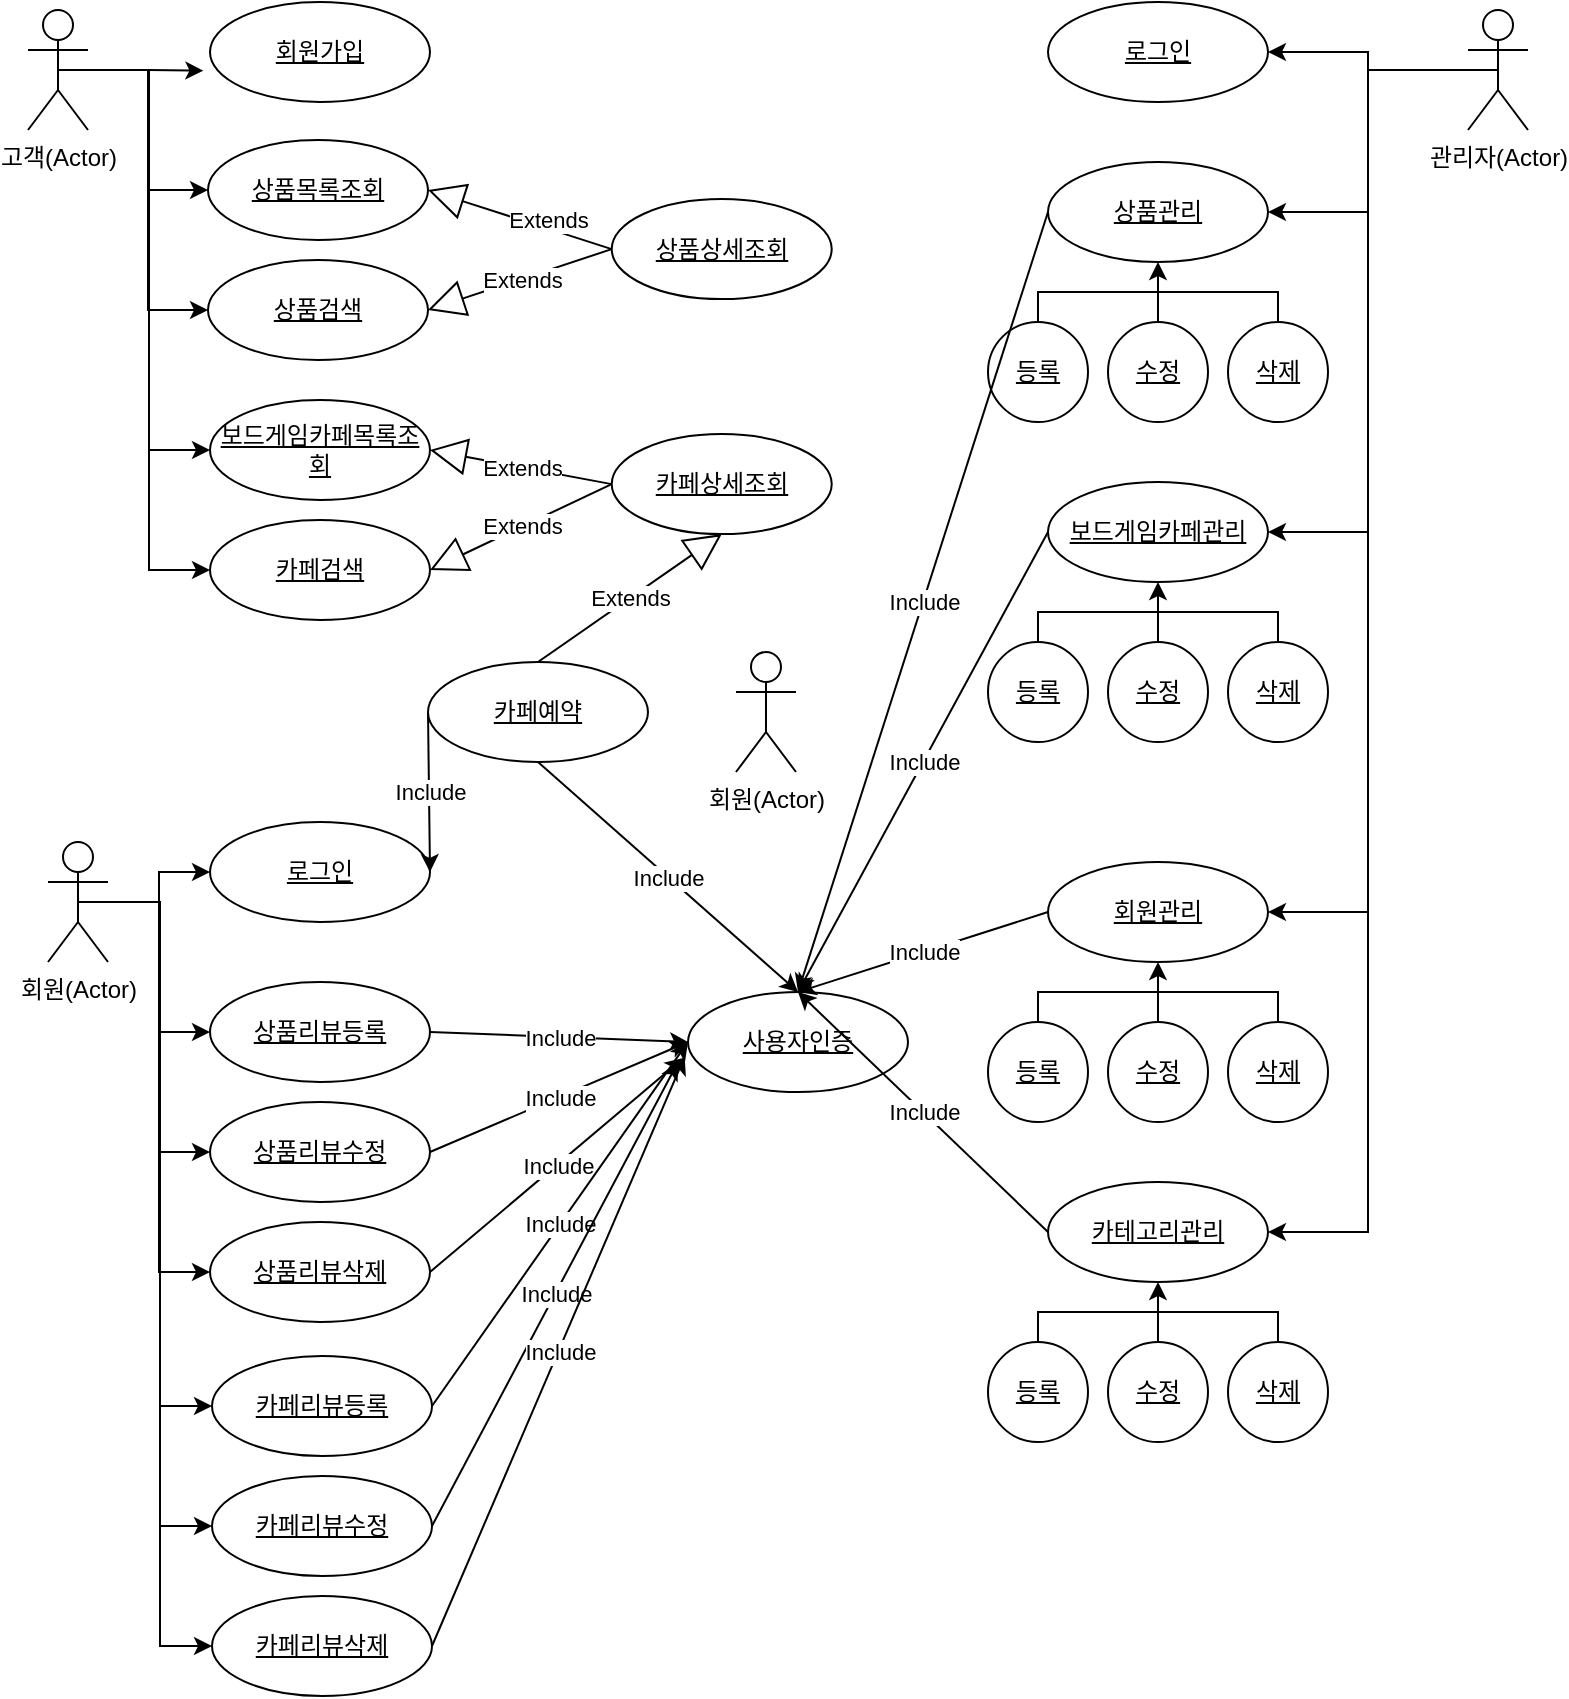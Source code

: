 <mxfile version="24.8.6">
  <diagram name="페이지-1" id="VVbw2WfJ0aFX1gO4keyk">
    <mxGraphModel dx="1010" dy="918" grid="1" gridSize="10" guides="1" tooltips="1" connect="1" arrows="1" fold="1" page="1" pageScale="1" pageWidth="827" pageHeight="1169" math="0" shadow="0">
      <root>
        <mxCell id="0" />
        <mxCell id="1" parent="0" />
        <mxCell id="hwBg_N_OCi77G2AoRcbN-81" style="edgeStyle=orthogonalEdgeStyle;rounded=0;orthogonalLoop=1;jettySize=auto;html=1;exitX=0.5;exitY=0.5;exitDx=0;exitDy=0;exitPerimeter=0;entryX=0;entryY=0.5;entryDx=0;entryDy=0;" edge="1" parent="1" source="hwBg_N_OCi77G2AoRcbN-1" target="hwBg_N_OCi77G2AoRcbN-4">
          <mxGeometry relative="1" as="geometry" />
        </mxCell>
        <mxCell id="hwBg_N_OCi77G2AoRcbN-82" style="edgeStyle=orthogonalEdgeStyle;rounded=0;orthogonalLoop=1;jettySize=auto;html=1;exitX=0.5;exitY=0.5;exitDx=0;exitDy=0;exitPerimeter=0;entryX=0;entryY=0.5;entryDx=0;entryDy=0;" edge="1" parent="1" source="hwBg_N_OCi77G2AoRcbN-1" target="hwBg_N_OCi77G2AoRcbN-7">
          <mxGeometry relative="1" as="geometry" />
        </mxCell>
        <mxCell id="hwBg_N_OCi77G2AoRcbN-83" style="edgeStyle=orthogonalEdgeStyle;rounded=0;orthogonalLoop=1;jettySize=auto;html=1;exitX=0.5;exitY=0.5;exitDx=0;exitDy=0;exitPerimeter=0;entryX=0;entryY=0.5;entryDx=0;entryDy=0;" edge="1" parent="1" source="hwBg_N_OCi77G2AoRcbN-1" target="hwBg_N_OCi77G2AoRcbN-15">
          <mxGeometry relative="1" as="geometry" />
        </mxCell>
        <mxCell id="hwBg_N_OCi77G2AoRcbN-84" style="edgeStyle=orthogonalEdgeStyle;rounded=0;orthogonalLoop=1;jettySize=auto;html=1;exitX=0.5;exitY=0.5;exitDx=0;exitDy=0;exitPerimeter=0;entryX=0;entryY=0.5;entryDx=0;entryDy=0;" edge="1" parent="1" source="hwBg_N_OCi77G2AoRcbN-1" target="hwBg_N_OCi77G2AoRcbN-14">
          <mxGeometry relative="1" as="geometry" />
        </mxCell>
        <mxCell id="hwBg_N_OCi77G2AoRcbN-1" value="고객(Actor)&lt;div&gt;&lt;br&gt;&lt;/div&gt;" style="shape=umlActor;verticalLabelPosition=bottom;verticalAlign=top;html=1;" vertex="1" parent="1">
          <mxGeometry x="30" y="44" width="30" height="60" as="geometry" />
        </mxCell>
        <mxCell id="hwBg_N_OCi77G2AoRcbN-93" style="edgeStyle=orthogonalEdgeStyle;rounded=0;orthogonalLoop=1;jettySize=auto;html=1;exitX=0.5;exitY=0.5;exitDx=0;exitDy=0;exitPerimeter=0;entryX=0;entryY=0.5;entryDx=0;entryDy=0;" edge="1" parent="1" source="hwBg_N_OCi77G2AoRcbN-2" target="hwBg_N_OCi77G2AoRcbN-8">
          <mxGeometry relative="1" as="geometry" />
        </mxCell>
        <mxCell id="hwBg_N_OCi77G2AoRcbN-94" style="edgeStyle=orthogonalEdgeStyle;rounded=0;orthogonalLoop=1;jettySize=auto;html=1;exitX=0.5;exitY=0.5;exitDx=0;exitDy=0;exitPerimeter=0;entryX=0;entryY=0.5;entryDx=0;entryDy=0;" edge="1" parent="1" source="hwBg_N_OCi77G2AoRcbN-2" target="hwBg_N_OCi77G2AoRcbN-9">
          <mxGeometry relative="1" as="geometry" />
        </mxCell>
        <mxCell id="hwBg_N_OCi77G2AoRcbN-95" style="edgeStyle=orthogonalEdgeStyle;rounded=0;orthogonalLoop=1;jettySize=auto;html=1;exitX=0.5;exitY=0.5;exitDx=0;exitDy=0;exitPerimeter=0;entryX=0;entryY=0.5;entryDx=0;entryDy=0;" edge="1" parent="1" source="hwBg_N_OCi77G2AoRcbN-2" target="hwBg_N_OCi77G2AoRcbN-10">
          <mxGeometry relative="1" as="geometry" />
        </mxCell>
        <mxCell id="hwBg_N_OCi77G2AoRcbN-96" style="edgeStyle=orthogonalEdgeStyle;rounded=0;orthogonalLoop=1;jettySize=auto;html=1;exitX=0.5;exitY=0.5;exitDx=0;exitDy=0;exitPerimeter=0;entryX=0;entryY=0.5;entryDx=0;entryDy=0;" edge="1" parent="1" source="hwBg_N_OCi77G2AoRcbN-2" target="hwBg_N_OCi77G2AoRcbN-12">
          <mxGeometry relative="1" as="geometry" />
        </mxCell>
        <mxCell id="hwBg_N_OCi77G2AoRcbN-97" style="edgeStyle=orthogonalEdgeStyle;rounded=0;orthogonalLoop=1;jettySize=auto;html=1;exitX=0.5;exitY=0.5;exitDx=0;exitDy=0;exitPerimeter=0;entryX=0;entryY=0.5;entryDx=0;entryDy=0;" edge="1" parent="1" source="hwBg_N_OCi77G2AoRcbN-2" target="hwBg_N_OCi77G2AoRcbN-18">
          <mxGeometry relative="1" as="geometry" />
        </mxCell>
        <mxCell id="hwBg_N_OCi77G2AoRcbN-98" style="edgeStyle=orthogonalEdgeStyle;rounded=0;orthogonalLoop=1;jettySize=auto;html=1;exitX=0.5;exitY=0.5;exitDx=0;exitDy=0;exitPerimeter=0;entryX=0;entryY=0.5;entryDx=0;entryDy=0;" edge="1" parent="1" source="hwBg_N_OCi77G2AoRcbN-2" target="hwBg_N_OCi77G2AoRcbN-19">
          <mxGeometry relative="1" as="geometry" />
        </mxCell>
        <mxCell id="hwBg_N_OCi77G2AoRcbN-99" style="edgeStyle=orthogonalEdgeStyle;rounded=0;orthogonalLoop=1;jettySize=auto;html=1;exitX=0.5;exitY=0.5;exitDx=0;exitDy=0;exitPerimeter=0;entryX=0;entryY=0.5;entryDx=0;entryDy=0;" edge="1" parent="1" source="hwBg_N_OCi77G2AoRcbN-2" target="hwBg_N_OCi77G2AoRcbN-20">
          <mxGeometry relative="1" as="geometry" />
        </mxCell>
        <mxCell id="hwBg_N_OCi77G2AoRcbN-2" value="회원(Actor)" style="shape=umlActor;verticalLabelPosition=bottom;verticalAlign=top;html=1;" vertex="1" parent="1">
          <mxGeometry x="40" y="460" width="30" height="60" as="geometry" />
        </mxCell>
        <mxCell id="hwBg_N_OCi77G2AoRcbN-4" value="상품목록조회" style="ellipse;whiteSpace=wrap;html=1;align=center;fontStyle=4;" vertex="1" parent="1">
          <mxGeometry x="120" y="109" width="110" height="50" as="geometry" />
        </mxCell>
        <mxCell id="hwBg_N_OCi77G2AoRcbN-7" value="상품검색" style="ellipse;whiteSpace=wrap;html=1;align=center;fontStyle=4;" vertex="1" parent="1">
          <mxGeometry x="120" y="169" width="110" height="50" as="geometry" />
        </mxCell>
        <mxCell id="hwBg_N_OCi77G2AoRcbN-8" value="로그인" style="ellipse;whiteSpace=wrap;html=1;align=center;fontStyle=4;" vertex="1" parent="1">
          <mxGeometry x="121" y="450" width="110" height="50" as="geometry" />
        </mxCell>
        <mxCell id="hwBg_N_OCi77G2AoRcbN-9" value="상품리뷰등록" style="ellipse;whiteSpace=wrap;html=1;align=center;fontStyle=4;" vertex="1" parent="1">
          <mxGeometry x="121" y="530" width="110" height="50" as="geometry" />
        </mxCell>
        <mxCell id="hwBg_N_OCi77G2AoRcbN-10" value="상품리뷰수정" style="ellipse;whiteSpace=wrap;html=1;align=center;fontStyle=4;" vertex="1" parent="1">
          <mxGeometry x="121" y="590" width="110" height="50" as="geometry" />
        </mxCell>
        <mxCell id="hwBg_N_OCi77G2AoRcbN-12" value="상품리뷰삭제" style="ellipse;whiteSpace=wrap;html=1;align=center;fontStyle=4;" vertex="1" parent="1">
          <mxGeometry x="121" y="650" width="110" height="50" as="geometry" />
        </mxCell>
        <mxCell id="hwBg_N_OCi77G2AoRcbN-13" value="상품관리" style="ellipse;whiteSpace=wrap;html=1;align=center;fontStyle=4;" vertex="1" parent="1">
          <mxGeometry x="540" y="120" width="110" height="50" as="geometry" />
        </mxCell>
        <mxCell id="hwBg_N_OCi77G2AoRcbN-14" value="카페검색" style="ellipse;whiteSpace=wrap;html=1;align=center;fontStyle=4;" vertex="1" parent="1">
          <mxGeometry x="121" y="299" width="110" height="50" as="geometry" />
        </mxCell>
        <mxCell id="hwBg_N_OCi77G2AoRcbN-15" value="보드게임카페목록조회" style="ellipse;whiteSpace=wrap;html=1;align=center;fontStyle=4;" vertex="1" parent="1">
          <mxGeometry x="121" y="239" width="110" height="50" as="geometry" />
        </mxCell>
        <mxCell id="hwBg_N_OCi77G2AoRcbN-16" value="사용자인증" style="ellipse;whiteSpace=wrap;html=1;align=center;fontStyle=4;" vertex="1" parent="1">
          <mxGeometry x="360" y="535" width="110" height="50" as="geometry" />
        </mxCell>
        <mxCell id="hwBg_N_OCi77G2AoRcbN-17" value="카페상세조회" style="ellipse;whiteSpace=wrap;html=1;align=center;fontStyle=4;" vertex="1" parent="1">
          <mxGeometry x="321.86" y="256.06" width="110" height="50" as="geometry" />
        </mxCell>
        <mxCell id="hwBg_N_OCi77G2AoRcbN-18" value="카페리뷰등록" style="ellipse;whiteSpace=wrap;html=1;align=center;fontStyle=4;" vertex="1" parent="1">
          <mxGeometry x="122" y="717" width="110" height="50" as="geometry" />
        </mxCell>
        <mxCell id="hwBg_N_OCi77G2AoRcbN-19" value="카페리뷰수정" style="ellipse;whiteSpace=wrap;html=1;align=center;fontStyle=4;" vertex="1" parent="1">
          <mxGeometry x="122" y="777" width="110" height="50" as="geometry" />
        </mxCell>
        <mxCell id="hwBg_N_OCi77G2AoRcbN-20" value="카페리뷰삭제" style="ellipse;whiteSpace=wrap;html=1;align=center;fontStyle=4;" vertex="1" parent="1">
          <mxGeometry x="122" y="837" width="110" height="50" as="geometry" />
        </mxCell>
        <mxCell id="hwBg_N_OCi77G2AoRcbN-108" style="edgeStyle=orthogonalEdgeStyle;rounded=0;orthogonalLoop=1;jettySize=auto;html=1;exitX=0.5;exitY=0.5;exitDx=0;exitDy=0;exitPerimeter=0;entryX=1;entryY=0.5;entryDx=0;entryDy=0;" edge="1" parent="1" source="hwBg_N_OCi77G2AoRcbN-21" target="hwBg_N_OCi77G2AoRcbN-79">
          <mxGeometry relative="1" as="geometry" />
        </mxCell>
        <mxCell id="hwBg_N_OCi77G2AoRcbN-109" style="edgeStyle=orthogonalEdgeStyle;rounded=0;orthogonalLoop=1;jettySize=auto;html=1;exitX=0.5;exitY=0.5;exitDx=0;exitDy=0;exitPerimeter=0;entryX=1;entryY=0.5;entryDx=0;entryDy=0;" edge="1" parent="1" source="hwBg_N_OCi77G2AoRcbN-21" target="hwBg_N_OCi77G2AoRcbN-13">
          <mxGeometry relative="1" as="geometry" />
        </mxCell>
        <mxCell id="hwBg_N_OCi77G2AoRcbN-110" style="edgeStyle=orthogonalEdgeStyle;rounded=0;orthogonalLoop=1;jettySize=auto;html=1;exitX=0.5;exitY=0.5;exitDx=0;exitDy=0;exitPerimeter=0;entryX=1;entryY=0.5;entryDx=0;entryDy=0;" edge="1" parent="1" source="hwBg_N_OCi77G2AoRcbN-21" target="hwBg_N_OCi77G2AoRcbN-49">
          <mxGeometry relative="1" as="geometry" />
        </mxCell>
        <mxCell id="hwBg_N_OCi77G2AoRcbN-111" style="edgeStyle=orthogonalEdgeStyle;rounded=0;orthogonalLoop=1;jettySize=auto;html=1;exitX=0.5;exitY=0.5;exitDx=0;exitDy=0;exitPerimeter=0;entryX=1;entryY=0.5;entryDx=0;entryDy=0;" edge="1" parent="1" source="hwBg_N_OCi77G2AoRcbN-21" target="hwBg_N_OCi77G2AoRcbN-55">
          <mxGeometry relative="1" as="geometry" />
        </mxCell>
        <mxCell id="hwBg_N_OCi77G2AoRcbN-143" style="edgeStyle=orthogonalEdgeStyle;rounded=0;orthogonalLoop=1;jettySize=auto;html=1;exitX=0.5;exitY=0.5;exitDx=0;exitDy=0;exitPerimeter=0;entryX=1;entryY=0.5;entryDx=0;entryDy=0;" edge="1" parent="1" source="hwBg_N_OCi77G2AoRcbN-21" target="hwBg_N_OCi77G2AoRcbN-132">
          <mxGeometry relative="1" as="geometry" />
        </mxCell>
        <mxCell id="hwBg_N_OCi77G2AoRcbN-21" value="관리자(Actor)" style="shape=umlActor;verticalLabelPosition=bottom;verticalAlign=top;html=1;" vertex="1" parent="1">
          <mxGeometry x="750" y="44" width="30" height="60" as="geometry" />
        </mxCell>
        <mxCell id="hwBg_N_OCi77G2AoRcbN-22" value="상품상세조회" style="ellipse;whiteSpace=wrap;html=1;align=center;fontStyle=4;" vertex="1" parent="1">
          <mxGeometry x="321.86" y="138.56" width="110" height="50" as="geometry" />
        </mxCell>
        <mxCell id="hwBg_N_OCi77G2AoRcbN-23" value="등록" style="ellipse;whiteSpace=wrap;html=1;align=center;fontStyle=4;" vertex="1" parent="1">
          <mxGeometry x="510" y="200" width="50" height="50" as="geometry" />
        </mxCell>
        <mxCell id="hwBg_N_OCi77G2AoRcbN-41" style="edgeStyle=orthogonalEdgeStyle;rounded=0;orthogonalLoop=1;jettySize=auto;html=1;exitX=0.5;exitY=0;exitDx=0;exitDy=0;" edge="1" parent="1" source="hwBg_N_OCi77G2AoRcbN-24" target="hwBg_N_OCi77G2AoRcbN-13">
          <mxGeometry relative="1" as="geometry" />
        </mxCell>
        <mxCell id="hwBg_N_OCi77G2AoRcbN-24" value="수정" style="ellipse;whiteSpace=wrap;html=1;align=center;fontStyle=4;" vertex="1" parent="1">
          <mxGeometry x="570" y="200" width="50" height="50" as="geometry" />
        </mxCell>
        <mxCell id="hwBg_N_OCi77G2AoRcbN-26" value="삭제" style="ellipse;whiteSpace=wrap;html=1;align=center;fontStyle=4;" vertex="1" parent="1">
          <mxGeometry x="630" y="200" width="50" height="50" as="geometry" />
        </mxCell>
        <mxCell id="hwBg_N_OCi77G2AoRcbN-48" value="" style="shape=partialRectangle;whiteSpace=wrap;html=1;bottom=1;right=1;left=1;top=0;fillColor=none;routingCenterX=-0.5;rotation=-180;" vertex="1" parent="1">
          <mxGeometry x="535" y="185" width="120" height="15" as="geometry" />
        </mxCell>
        <mxCell id="hwBg_N_OCi77G2AoRcbN-49" value="회원관리" style="ellipse;whiteSpace=wrap;html=1;align=center;fontStyle=4;" vertex="1" parent="1">
          <mxGeometry x="540" y="470" width="110" height="50" as="geometry" />
        </mxCell>
        <mxCell id="hwBg_N_OCi77G2AoRcbN-50" value="등록" style="ellipse;whiteSpace=wrap;html=1;align=center;fontStyle=4;" vertex="1" parent="1">
          <mxGeometry x="510" y="550" width="50" height="50" as="geometry" />
        </mxCell>
        <mxCell id="hwBg_N_OCi77G2AoRcbN-51" style="edgeStyle=orthogonalEdgeStyle;rounded=0;orthogonalLoop=1;jettySize=auto;html=1;exitX=0.5;exitY=0;exitDx=0;exitDy=0;" edge="1" parent="1" source="hwBg_N_OCi77G2AoRcbN-52" target="hwBg_N_OCi77G2AoRcbN-49">
          <mxGeometry relative="1" as="geometry" />
        </mxCell>
        <mxCell id="hwBg_N_OCi77G2AoRcbN-52" value="수정" style="ellipse;whiteSpace=wrap;html=1;align=center;fontStyle=4;" vertex="1" parent="1">
          <mxGeometry x="570" y="550" width="50" height="50" as="geometry" />
        </mxCell>
        <mxCell id="hwBg_N_OCi77G2AoRcbN-53" value="삭제" style="ellipse;whiteSpace=wrap;html=1;align=center;fontStyle=4;" vertex="1" parent="1">
          <mxGeometry x="630" y="550" width="50" height="50" as="geometry" />
        </mxCell>
        <mxCell id="hwBg_N_OCi77G2AoRcbN-54" value="" style="shape=partialRectangle;whiteSpace=wrap;html=1;bottom=1;right=1;left=1;top=0;fillColor=none;routingCenterX=-0.5;rotation=-180;" vertex="1" parent="1">
          <mxGeometry x="535" y="535" width="120" height="15" as="geometry" />
        </mxCell>
        <mxCell id="hwBg_N_OCi77G2AoRcbN-55" value="카테고리관리" style="ellipse;whiteSpace=wrap;html=1;align=center;fontStyle=4;" vertex="1" parent="1">
          <mxGeometry x="540" y="630" width="110" height="50" as="geometry" />
        </mxCell>
        <mxCell id="hwBg_N_OCi77G2AoRcbN-56" value="등록" style="ellipse;whiteSpace=wrap;html=1;align=center;fontStyle=4;" vertex="1" parent="1">
          <mxGeometry x="510" y="710" width="50" height="50" as="geometry" />
        </mxCell>
        <mxCell id="hwBg_N_OCi77G2AoRcbN-57" style="edgeStyle=orthogonalEdgeStyle;rounded=0;orthogonalLoop=1;jettySize=auto;html=1;exitX=0.5;exitY=0;exitDx=0;exitDy=0;" edge="1" source="hwBg_N_OCi77G2AoRcbN-58" target="hwBg_N_OCi77G2AoRcbN-55" parent="1">
          <mxGeometry relative="1" as="geometry" />
        </mxCell>
        <mxCell id="hwBg_N_OCi77G2AoRcbN-58" value="수정" style="ellipse;whiteSpace=wrap;html=1;align=center;fontStyle=4;" vertex="1" parent="1">
          <mxGeometry x="570" y="710" width="50" height="50" as="geometry" />
        </mxCell>
        <mxCell id="hwBg_N_OCi77G2AoRcbN-59" value="삭제" style="ellipse;whiteSpace=wrap;html=1;align=center;fontStyle=4;" vertex="1" parent="1">
          <mxGeometry x="630" y="710" width="50" height="50" as="geometry" />
        </mxCell>
        <mxCell id="hwBg_N_OCi77G2AoRcbN-60" value="" style="shape=partialRectangle;whiteSpace=wrap;html=1;bottom=1;right=1;left=1;top=0;fillColor=none;routingCenterX=-0.5;rotation=-180;" vertex="1" parent="1">
          <mxGeometry x="535" y="695" width="120" height="15" as="geometry" />
        </mxCell>
        <mxCell id="hwBg_N_OCi77G2AoRcbN-77" value="회원가입" style="ellipse;whiteSpace=wrap;html=1;align=center;fontStyle=4;" vertex="1" parent="1">
          <mxGeometry x="121" y="40" width="110" height="50" as="geometry" />
        </mxCell>
        <mxCell id="hwBg_N_OCi77G2AoRcbN-78" value="카페예약" style="ellipse;whiteSpace=wrap;html=1;align=center;fontStyle=4;" vertex="1" parent="1">
          <mxGeometry x="230" y="370" width="110" height="50" as="geometry" />
        </mxCell>
        <mxCell id="hwBg_N_OCi77G2AoRcbN-79" value="로그인" style="ellipse;whiteSpace=wrap;html=1;align=center;fontStyle=4;" vertex="1" parent="1">
          <mxGeometry x="540" y="40" width="110" height="50" as="geometry" />
        </mxCell>
        <mxCell id="hwBg_N_OCi77G2AoRcbN-80" style="edgeStyle=orthogonalEdgeStyle;rounded=0;orthogonalLoop=1;jettySize=auto;html=1;exitX=0.5;exitY=0.5;exitDx=0;exitDy=0;exitPerimeter=0;entryX=-0.03;entryY=0.687;entryDx=0;entryDy=0;entryPerimeter=0;" edge="1" parent="1" source="hwBg_N_OCi77G2AoRcbN-1" target="hwBg_N_OCi77G2AoRcbN-77">
          <mxGeometry relative="1" as="geometry" />
        </mxCell>
        <mxCell id="hwBg_N_OCi77G2AoRcbN-85" value="Extends" style="endArrow=block;endSize=16;endFill=0;html=1;rounded=0;exitX=0;exitY=0.5;exitDx=0;exitDy=0;entryX=1;entryY=0.5;entryDx=0;entryDy=0;" edge="1" parent="1" source="hwBg_N_OCi77G2AoRcbN-22" target="hwBg_N_OCi77G2AoRcbN-4">
          <mxGeometry x="-0.27" y="-4" width="160" relative="1" as="geometry">
            <mxPoint x="440" y="450" as="sourcePoint" />
            <mxPoint x="232" y="120" as="targetPoint" />
            <Array as="points" />
            <mxPoint as="offset" />
          </mxGeometry>
        </mxCell>
        <mxCell id="hwBg_N_OCi77G2AoRcbN-86" value="Extends" style="endArrow=block;endSize=16;endFill=0;html=1;rounded=0;exitX=0;exitY=0.5;exitDx=0;exitDy=0;entryX=1;entryY=0.5;entryDx=0;entryDy=0;" edge="1" parent="1" source="hwBg_N_OCi77G2AoRcbN-22" target="hwBg_N_OCi77G2AoRcbN-7">
          <mxGeometry x="0.006" width="160" relative="1" as="geometry">
            <mxPoint x="300" y="125" as="sourcePoint" />
            <mxPoint x="240" y="144" as="targetPoint" />
            <Array as="points" />
            <mxPoint x="1" as="offset" />
          </mxGeometry>
        </mxCell>
        <mxCell id="hwBg_N_OCi77G2AoRcbN-89" value="Extends" style="endArrow=block;endSize=16;endFill=0;html=1;rounded=0;exitX=0;exitY=0.5;exitDx=0;exitDy=0;entryX=1;entryY=0.5;entryDx=0;entryDy=0;" edge="1" parent="1" source="hwBg_N_OCi77G2AoRcbN-17" target="hwBg_N_OCi77G2AoRcbN-15">
          <mxGeometry width="160" relative="1" as="geometry">
            <mxPoint x="290" y="250.5" as="sourcePoint" />
            <mxPoint x="230" y="219.5" as="targetPoint" />
            <Array as="points" />
          </mxGeometry>
        </mxCell>
        <mxCell id="hwBg_N_OCi77G2AoRcbN-91" value="Extends" style="endArrow=block;endSize=16;endFill=0;html=1;rounded=0;entryX=1;entryY=0.5;entryDx=0;entryDy=0;exitX=0;exitY=0.5;exitDx=0;exitDy=0;" edge="1" parent="1" source="hwBg_N_OCi77G2AoRcbN-17" target="hwBg_N_OCi77G2AoRcbN-14">
          <mxGeometry width="160" relative="1" as="geometry">
            <mxPoint x="290" y="280" as="sourcePoint" />
            <mxPoint x="241" y="274" as="targetPoint" />
            <Array as="points" />
          </mxGeometry>
        </mxCell>
        <mxCell id="hwBg_N_OCi77G2AoRcbN-102" value="Extends" style="endArrow=block;endSize=16;endFill=0;html=1;rounded=0;entryX=0.5;entryY=1;entryDx=0;entryDy=0;exitX=0.5;exitY=0;exitDx=0;exitDy=0;" edge="1" parent="1" source="hwBg_N_OCi77G2AoRcbN-78" target="hwBg_N_OCi77G2AoRcbN-17">
          <mxGeometry width="160" relative="1" as="geometry">
            <mxPoint x="276.86" y="347.56" as="sourcePoint" />
            <mxPoint x="436.86" y="347.56" as="targetPoint" />
          </mxGeometry>
        </mxCell>
        <mxCell id="hwBg_N_OCi77G2AoRcbN-103" value="" style="endArrow=classic;html=1;rounded=0;entryX=0.5;entryY=0;entryDx=0;entryDy=0;exitX=0.5;exitY=1;exitDx=0;exitDy=0;" edge="1" parent="1" source="hwBg_N_OCi77G2AoRcbN-78" target="hwBg_N_OCi77G2AoRcbN-16">
          <mxGeometry relative="1" as="geometry">
            <mxPoint x="350" y="490" as="sourcePoint" />
            <mxPoint x="570" y="450" as="targetPoint" />
          </mxGeometry>
        </mxCell>
        <mxCell id="hwBg_N_OCi77G2AoRcbN-104" value="Include" style="edgeLabel;resizable=0;html=1;;align=center;verticalAlign=middle;" connectable="0" vertex="1" parent="hwBg_N_OCi77G2AoRcbN-103">
          <mxGeometry relative="1" as="geometry" />
        </mxCell>
        <mxCell id="hwBg_N_OCi77G2AoRcbN-114" value="" style="endArrow=classic;html=1;rounded=0;exitX=1;exitY=0.5;exitDx=0;exitDy=0;entryX=0;entryY=0.5;entryDx=0;entryDy=0;" edge="1" parent="1" source="hwBg_N_OCi77G2AoRcbN-9" target="hwBg_N_OCi77G2AoRcbN-16">
          <mxGeometry relative="1" as="geometry">
            <mxPoint x="241" y="485" as="sourcePoint" />
            <mxPoint x="360" y="620" as="targetPoint" />
          </mxGeometry>
        </mxCell>
        <mxCell id="hwBg_N_OCi77G2AoRcbN-115" value="Include" style="edgeLabel;resizable=0;html=1;;align=center;verticalAlign=middle;" connectable="0" vertex="1" parent="hwBg_N_OCi77G2AoRcbN-114">
          <mxGeometry relative="1" as="geometry" />
        </mxCell>
        <mxCell id="hwBg_N_OCi77G2AoRcbN-116" value="" style="endArrow=classic;html=1;rounded=0;exitX=1;exitY=0.5;exitDx=0;exitDy=0;entryX=0;entryY=0.5;entryDx=0;entryDy=0;" edge="1" parent="1" source="hwBg_N_OCi77G2AoRcbN-10" target="hwBg_N_OCi77G2AoRcbN-16">
          <mxGeometry relative="1" as="geometry">
            <mxPoint x="241" y="565" as="sourcePoint" />
            <mxPoint x="370" y="630" as="targetPoint" />
          </mxGeometry>
        </mxCell>
        <mxCell id="hwBg_N_OCi77G2AoRcbN-117" value="Include" style="edgeLabel;resizable=0;html=1;;align=center;verticalAlign=middle;" connectable="0" vertex="1" parent="hwBg_N_OCi77G2AoRcbN-116">
          <mxGeometry relative="1" as="geometry" />
        </mxCell>
        <mxCell id="hwBg_N_OCi77G2AoRcbN-118" value="" style="endArrow=classic;html=1;rounded=0;exitX=1;exitY=0.5;exitDx=0;exitDy=0;entryX=-0.021;entryY=0.66;entryDx=0;entryDy=0;entryPerimeter=0;" edge="1" parent="1" source="hwBg_N_OCi77G2AoRcbN-12" target="hwBg_N_OCi77G2AoRcbN-16">
          <mxGeometry relative="1" as="geometry">
            <mxPoint x="251" y="575" as="sourcePoint" />
            <mxPoint x="380" y="640" as="targetPoint" />
          </mxGeometry>
        </mxCell>
        <mxCell id="hwBg_N_OCi77G2AoRcbN-119" value="Include" style="edgeLabel;resizable=0;html=1;;align=center;verticalAlign=middle;" connectable="0" vertex="1" parent="hwBg_N_OCi77G2AoRcbN-118">
          <mxGeometry relative="1" as="geometry" />
        </mxCell>
        <mxCell id="hwBg_N_OCi77G2AoRcbN-120" value="" style="endArrow=classic;html=1;rounded=0;exitX=1;exitY=0.5;exitDx=0;exitDy=0;entryX=0;entryY=0.5;entryDx=0;entryDy=0;" edge="1" parent="1" source="hwBg_N_OCi77G2AoRcbN-18" target="hwBg_N_OCi77G2AoRcbN-16">
          <mxGeometry relative="1" as="geometry">
            <mxPoint x="241" y="685" as="sourcePoint" />
            <mxPoint x="367" y="633" as="targetPoint" />
          </mxGeometry>
        </mxCell>
        <mxCell id="hwBg_N_OCi77G2AoRcbN-121" value="Include" style="edgeLabel;resizable=0;html=1;;align=center;verticalAlign=middle;" connectable="0" vertex="1" parent="hwBg_N_OCi77G2AoRcbN-120">
          <mxGeometry relative="1" as="geometry" />
        </mxCell>
        <mxCell id="hwBg_N_OCi77G2AoRcbN-122" value="" style="endArrow=classic;html=1;rounded=0;exitX=1;exitY=0.5;exitDx=0;exitDy=0;entryX=-0.045;entryY=0.7;entryDx=0;entryDy=0;entryPerimeter=0;" edge="1" parent="1" source="hwBg_N_OCi77G2AoRcbN-19" target="hwBg_N_OCi77G2AoRcbN-16">
          <mxGeometry relative="1" as="geometry">
            <mxPoint x="242" y="752" as="sourcePoint" />
            <mxPoint x="369" y="625" as="targetPoint" />
          </mxGeometry>
        </mxCell>
        <mxCell id="hwBg_N_OCi77G2AoRcbN-123" value="Include" style="edgeLabel;resizable=0;html=1;;align=center;verticalAlign=middle;" connectable="0" vertex="1" parent="hwBg_N_OCi77G2AoRcbN-122">
          <mxGeometry relative="1" as="geometry" />
        </mxCell>
        <mxCell id="hwBg_N_OCi77G2AoRcbN-124" value="" style="endArrow=classic;html=1;rounded=0;exitX=1;exitY=0.5;exitDx=0;exitDy=0;entryX=-0.015;entryY=0.647;entryDx=0;entryDy=0;entryPerimeter=0;" edge="1" parent="1" source="hwBg_N_OCi77G2AoRcbN-20" target="hwBg_N_OCi77G2AoRcbN-16">
          <mxGeometry relative="1" as="geometry">
            <mxPoint x="242" y="812" as="sourcePoint" />
            <mxPoint x="364" y="635" as="targetPoint" />
          </mxGeometry>
        </mxCell>
        <mxCell id="hwBg_N_OCi77G2AoRcbN-125" value="Include" style="edgeLabel;resizable=0;html=1;;align=center;verticalAlign=middle;" connectable="0" vertex="1" parent="hwBg_N_OCi77G2AoRcbN-124">
          <mxGeometry relative="1" as="geometry" />
        </mxCell>
        <mxCell id="hwBg_N_OCi77G2AoRcbN-126" value="" style="endArrow=classic;html=1;rounded=0;entryX=0.5;entryY=0;entryDx=0;entryDy=0;exitX=0;exitY=0.5;exitDx=0;exitDy=0;" edge="1" parent="1" source="hwBg_N_OCi77G2AoRcbN-13" target="hwBg_N_OCi77G2AoRcbN-16">
          <mxGeometry relative="1" as="geometry">
            <mxPoint x="387" y="449" as="sourcePoint" />
            <mxPoint x="424" y="600" as="targetPoint" />
          </mxGeometry>
        </mxCell>
        <mxCell id="hwBg_N_OCi77G2AoRcbN-127" value="Include" style="edgeLabel;resizable=0;html=1;;align=center;verticalAlign=middle;" connectable="0" vertex="1" parent="hwBg_N_OCi77G2AoRcbN-126">
          <mxGeometry relative="1" as="geometry" />
        </mxCell>
        <mxCell id="hwBg_N_OCi77G2AoRcbN-128" value="" style="endArrow=classic;html=1;rounded=0;entryX=0.5;entryY=0;entryDx=0;entryDy=0;exitX=0;exitY=0.5;exitDx=0;exitDy=0;" edge="1" parent="1" source="hwBg_N_OCi77G2AoRcbN-49" target="hwBg_N_OCi77G2AoRcbN-16">
          <mxGeometry relative="1" as="geometry">
            <mxPoint x="550" y="155" as="sourcePoint" />
            <mxPoint x="424" y="600" as="targetPoint" />
          </mxGeometry>
        </mxCell>
        <mxCell id="hwBg_N_OCi77G2AoRcbN-129" value="Include" style="edgeLabel;resizable=0;html=1;;align=center;verticalAlign=middle;" connectable="0" vertex="1" parent="hwBg_N_OCi77G2AoRcbN-128">
          <mxGeometry relative="1" as="geometry" />
        </mxCell>
        <mxCell id="hwBg_N_OCi77G2AoRcbN-130" value="" style="endArrow=classic;html=1;rounded=0;entryX=0.5;entryY=0;entryDx=0;entryDy=0;exitX=0;exitY=0.5;exitDx=0;exitDy=0;" edge="1" parent="1" source="hwBg_N_OCi77G2AoRcbN-55" target="hwBg_N_OCi77G2AoRcbN-16">
          <mxGeometry relative="1" as="geometry">
            <mxPoint x="550" y="325" as="sourcePoint" />
            <mxPoint x="424" y="600" as="targetPoint" />
          </mxGeometry>
        </mxCell>
        <mxCell id="hwBg_N_OCi77G2AoRcbN-131" value="Include" style="edgeLabel;resizable=0;html=1;;align=center;verticalAlign=middle;" connectable="0" vertex="1" parent="hwBg_N_OCi77G2AoRcbN-130">
          <mxGeometry relative="1" as="geometry" />
        </mxCell>
        <mxCell id="hwBg_N_OCi77G2AoRcbN-132" value="보드게임카페관리" style="ellipse;whiteSpace=wrap;html=1;align=center;fontStyle=4;" vertex="1" parent="1">
          <mxGeometry x="540" y="280" width="110" height="50" as="geometry" />
        </mxCell>
        <mxCell id="hwBg_N_OCi77G2AoRcbN-133" value="등록" style="ellipse;whiteSpace=wrap;html=1;align=center;fontStyle=4;" vertex="1" parent="1">
          <mxGeometry x="510" y="360" width="50" height="50" as="geometry" />
        </mxCell>
        <mxCell id="hwBg_N_OCi77G2AoRcbN-134" style="edgeStyle=orthogonalEdgeStyle;rounded=0;orthogonalLoop=1;jettySize=auto;html=1;exitX=0.5;exitY=0;exitDx=0;exitDy=0;" edge="1" source="hwBg_N_OCi77G2AoRcbN-135" target="hwBg_N_OCi77G2AoRcbN-132" parent="1">
          <mxGeometry relative="1" as="geometry" />
        </mxCell>
        <mxCell id="hwBg_N_OCi77G2AoRcbN-135" value="수정" style="ellipse;whiteSpace=wrap;html=1;align=center;fontStyle=4;" vertex="1" parent="1">
          <mxGeometry x="570" y="360" width="50" height="50" as="geometry" />
        </mxCell>
        <mxCell id="hwBg_N_OCi77G2AoRcbN-136" value="삭제" style="ellipse;whiteSpace=wrap;html=1;align=center;fontStyle=4;" vertex="1" parent="1">
          <mxGeometry x="630" y="360" width="50" height="50" as="geometry" />
        </mxCell>
        <mxCell id="hwBg_N_OCi77G2AoRcbN-137" value="" style="shape=partialRectangle;whiteSpace=wrap;html=1;bottom=1;right=1;left=1;top=0;fillColor=none;routingCenterX=-0.5;rotation=-180;" vertex="1" parent="1">
          <mxGeometry x="535" y="345" width="120" height="15" as="geometry" />
        </mxCell>
        <mxCell id="hwBg_N_OCi77G2AoRcbN-139" value="" style="endArrow=classic;html=1;rounded=0;entryX=0.5;entryY=0;entryDx=0;entryDy=0;exitX=0;exitY=0.5;exitDx=0;exitDy=0;" edge="1" parent="1" source="hwBg_N_OCi77G2AoRcbN-132" target="hwBg_N_OCi77G2AoRcbN-16">
          <mxGeometry relative="1" as="geometry">
            <mxPoint x="550" y="155" as="sourcePoint" />
            <mxPoint x="424" y="600" as="targetPoint" />
          </mxGeometry>
        </mxCell>
        <mxCell id="hwBg_N_OCi77G2AoRcbN-140" value="Include" style="edgeLabel;resizable=0;html=1;;align=center;verticalAlign=middle;" connectable="0" vertex="1" parent="hwBg_N_OCi77G2AoRcbN-139">
          <mxGeometry relative="1" as="geometry" />
        </mxCell>
        <mxCell id="hwBg_N_OCi77G2AoRcbN-141" value="" style="endArrow=classic;html=1;rounded=0;entryX=1;entryY=0.5;entryDx=0;entryDy=0;exitX=0;exitY=0.5;exitDx=0;exitDy=0;" edge="1" parent="1" source="hwBg_N_OCi77G2AoRcbN-78" target="hwBg_N_OCi77G2AoRcbN-8">
          <mxGeometry relative="1" as="geometry">
            <mxPoint x="387" y="449" as="sourcePoint" />
            <mxPoint x="424" y="690" as="targetPoint" />
          </mxGeometry>
        </mxCell>
        <mxCell id="hwBg_N_OCi77G2AoRcbN-142" value="Include" style="edgeLabel;resizable=0;html=1;;align=center;verticalAlign=middle;" connectable="0" vertex="1" parent="hwBg_N_OCi77G2AoRcbN-141">
          <mxGeometry relative="1" as="geometry" />
        </mxCell>
        <mxCell id="hwBg_N_OCi77G2AoRcbN-144" value="회원(Actor)" style="shape=umlActor;verticalLabelPosition=bottom;verticalAlign=top;html=1;" vertex="1" parent="1">
          <mxGeometry x="384" y="365" width="30" height="60" as="geometry" />
        </mxCell>
      </root>
    </mxGraphModel>
  </diagram>
</mxfile>
